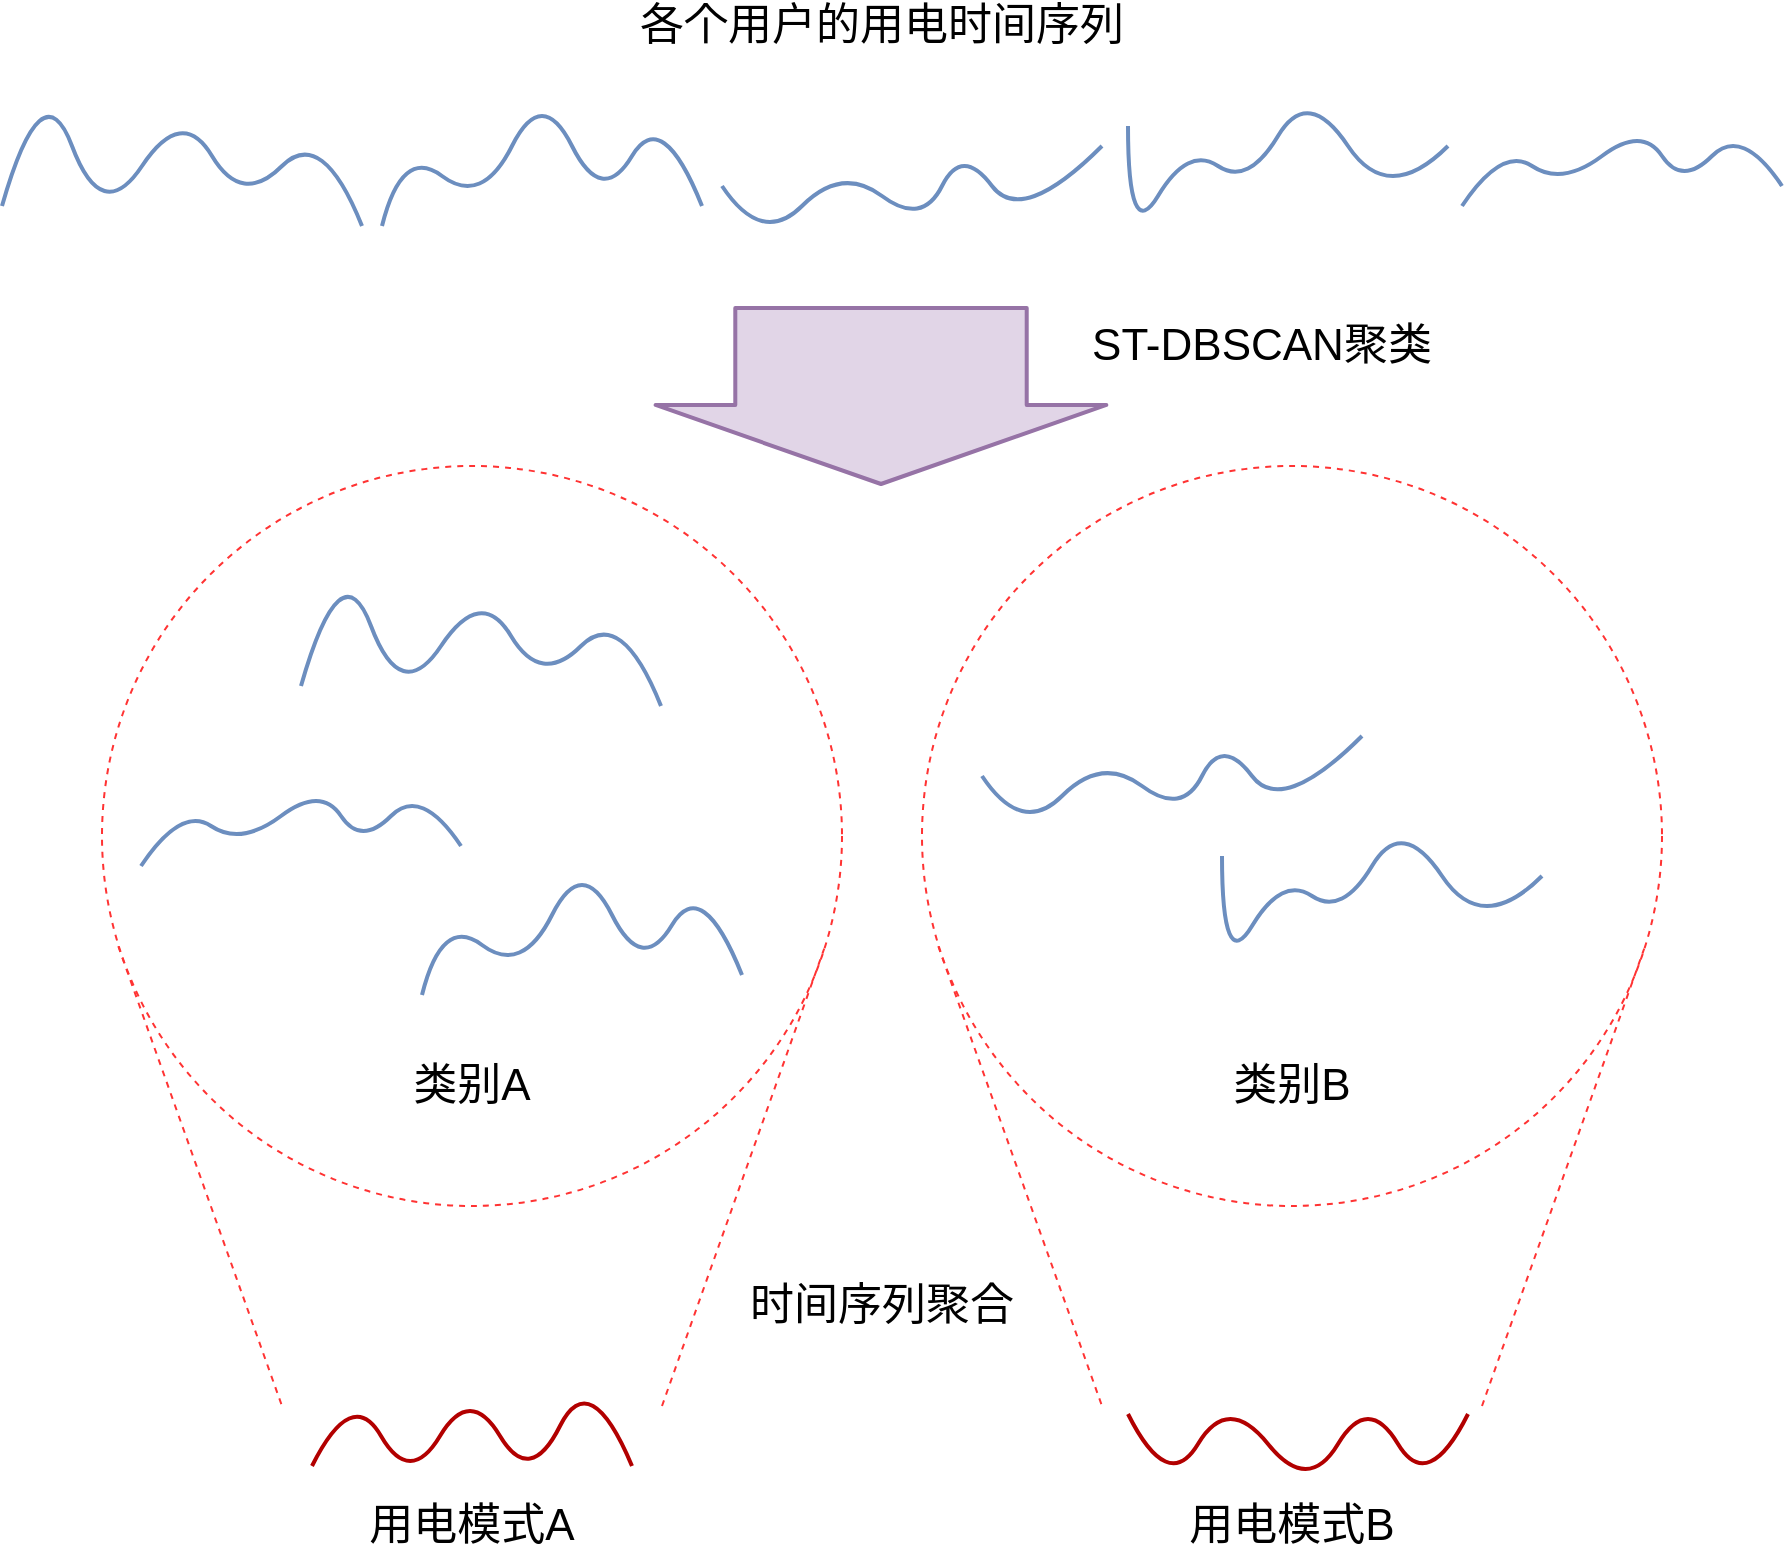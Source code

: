 <mxfile version="10.6.7" type="github"><diagram id="RT5ugjAqn2EyWrm5UVOi" name="Page-1"><mxGraphModel dx="1907" dy="754" grid="1" gridSize="10" guides="1" tooltips="1" connect="1" arrows="1" fold="1" page="1" pageScale="1" pageWidth="827" pageHeight="1169" math="0" shadow="0"><root><mxCell id="0"/><mxCell id="1" parent="0"/><mxCell id="xEJMHGdW25I3Jl0o7X0J-19" value="" style="ellipse;whiteSpace=wrap;html=1;aspect=fixed;dashed=1;fillColor=none;strokeColor=#FF3333;" vertex="1" parent="1"><mxGeometry x="310" y="320" width="370" height="370" as="geometry"/></mxCell><mxCell id="xEJMHGdW25I3Jl0o7X0J-1" value="" style="curved=1;endArrow=none;html=1;endFill=0;fillColor=#dae8fc;strokeColor=#6c8ebf;strokeWidth=2;" edge="1" parent="1"><mxGeometry width="50" height="50" relative="1" as="geometry"><mxPoint x="-150" y="190" as="sourcePoint"/><mxPoint x="30" y="200" as="targetPoint"/><Array as="points"><mxPoint x="-130" y="120"/><mxPoint x="-100" y="200"/><mxPoint x="-60" y="140"/><mxPoint x="-30" y="190"/><mxPoint x="10" y="150"/></Array></mxGeometry></mxCell><mxCell id="xEJMHGdW25I3Jl0o7X0J-2" value="" style="curved=1;endArrow=none;html=1;endFill=0;fillColor=#dae8fc;strokeColor=#6c8ebf;strokeWidth=2;" edge="1" parent="1"><mxGeometry width="50" height="50" relative="1" as="geometry"><mxPoint x="580" y="190" as="sourcePoint"/><mxPoint x="740" y="180" as="targetPoint"/><Array as="points"><mxPoint x="600" y="160"/><mxPoint x="630" y="180"/><mxPoint x="670" y="150"/><mxPoint x="690" y="180"/><mxPoint x="720" y="150"/></Array></mxGeometry></mxCell><mxCell id="xEJMHGdW25I3Jl0o7X0J-3" value="" style="curved=1;endArrow=none;html=1;endFill=0;fillColor=#dae8fc;strokeColor=#6c8ebf;strokeWidth=2;" edge="1" parent="1"><mxGeometry width="50" height="50" relative="1" as="geometry"><mxPoint x="40" y="200" as="sourcePoint"/><mxPoint x="200" y="190" as="targetPoint"/><Array as="points"><mxPoint x="50" y="160"/><mxPoint x="90" y="190"/><mxPoint x="120" y="130"/><mxPoint x="150" y="190"/><mxPoint x="180" y="140"/></Array></mxGeometry></mxCell><mxCell id="xEJMHGdW25I3Jl0o7X0J-4" value="" style="curved=1;endArrow=none;html=1;endFill=0;fillColor=#dae8fc;strokeColor=#6c8ebf;strokeWidth=2;" edge="1" parent="1"><mxGeometry width="50" height="50" relative="1" as="geometry"><mxPoint x="210" y="180" as="sourcePoint"/><mxPoint x="400" y="160" as="targetPoint"/><Array as="points"><mxPoint x="230" y="210"/><mxPoint x="270" y="170"/><mxPoint x="310" y="200"/><mxPoint x="330" y="160"/><mxPoint x="360" y="200"/></Array></mxGeometry></mxCell><mxCell id="xEJMHGdW25I3Jl0o7X0J-6" value="" style="curved=1;endArrow=none;html=1;endFill=0;fillColor=#dae8fc;strokeColor=#6c8ebf;strokeWidth=2;" edge="1" parent="1"><mxGeometry width="50" height="50" relative="1" as="geometry"><mxPoint x="413" y="150" as="sourcePoint"/><mxPoint x="573" y="160" as="targetPoint"/><Array as="points"><mxPoint x="413" y="210"/><mxPoint x="443" y="160"/><mxPoint x="473" y="180"/><mxPoint x="503" y="130"/><mxPoint x="543" y="190"/></Array></mxGeometry></mxCell><mxCell id="xEJMHGdW25I3Jl0o7X0J-7" value="" style="shape=flexArrow;endArrow=classic;html=1;strokeWidth=2;fillColor=#e1d5e7;strokeColor=#9673a6;endWidth=77.647;endSize=12.506;width=144.706;" edge="1" parent="1"><mxGeometry width="50" height="50" relative="1" as="geometry"><mxPoint x="289.5" y="240" as="sourcePoint"/><mxPoint x="289.5" y="330" as="targetPoint"/></mxGeometry></mxCell><mxCell id="xEJMHGdW25I3Jl0o7X0J-9" value="" style="ellipse;whiteSpace=wrap;html=1;aspect=fixed;dashed=1;fillColor=none;strokeColor=#FF3333;" vertex="1" parent="1"><mxGeometry x="-100" y="320" width="370" height="370" as="geometry"/></mxCell><mxCell id="xEJMHGdW25I3Jl0o7X0J-10" value="" style="curved=1;endArrow=none;html=1;endFill=0;fillColor=#dae8fc;strokeColor=#6c8ebf;strokeWidth=2;" edge="1" parent="1"><mxGeometry width="50" height="50" relative="1" as="geometry"><mxPoint x="-0.5" y="430" as="sourcePoint"/><mxPoint x="179.5" y="440" as="targetPoint"/><Array as="points"><mxPoint x="19.5" y="360"/><mxPoint x="49.5" y="440"/><mxPoint x="89.5" y="380"/><mxPoint x="119.5" y="430"/><mxPoint x="159.5" y="390"/></Array></mxGeometry></mxCell><mxCell id="xEJMHGdW25I3Jl0o7X0J-11" value="" style="curved=1;endArrow=none;html=1;endFill=0;fillColor=#dae8fc;strokeColor=#6c8ebf;strokeWidth=2;" edge="1" parent="1"><mxGeometry width="50" height="50" relative="1" as="geometry"><mxPoint x="-80.5" y="520" as="sourcePoint"/><mxPoint x="79.5" y="510" as="targetPoint"/><Array as="points"><mxPoint x="-60.5" y="490"/><mxPoint x="-30.5" y="510"/><mxPoint x="9.5" y="480"/><mxPoint x="29.5" y="510"/><mxPoint x="59.5" y="480"/></Array></mxGeometry></mxCell><mxCell id="xEJMHGdW25I3Jl0o7X0J-12" value="" style="curved=1;endArrow=none;html=1;endFill=0;fillColor=#dae8fc;strokeColor=#6c8ebf;strokeWidth=2;" edge="1" parent="1"><mxGeometry width="50" height="50" relative="1" as="geometry"><mxPoint x="60" y="584.5" as="sourcePoint"/><mxPoint x="220.0" y="574.5" as="targetPoint"/><Array as="points"><mxPoint x="70" y="544.5"/><mxPoint x="110" y="574.5"/><mxPoint x="140" y="514.5"/><mxPoint x="170" y="574.5"/><mxPoint x="200" y="524.5"/></Array></mxGeometry></mxCell><mxCell id="xEJMHGdW25I3Jl0o7X0J-14" value="" style="curved=1;endArrow=none;html=1;endFill=0;fillColor=#dae8fc;strokeColor=#6c8ebf;strokeWidth=2;" edge="1" parent="1"><mxGeometry width="50" height="50" relative="1" as="geometry"><mxPoint x="340" y="475" as="sourcePoint"/><mxPoint x="530" y="455" as="targetPoint"/><Array as="points"><mxPoint x="360" y="505"/><mxPoint x="400" y="465"/><mxPoint x="440" y="495"/><mxPoint x="460" y="455"/><mxPoint x="490" y="495"/></Array></mxGeometry></mxCell><mxCell id="xEJMHGdW25I3Jl0o7X0J-15" value="" style="curved=1;endArrow=none;html=1;endFill=0;fillColor=#dae8fc;strokeColor=#6c8ebf;strokeWidth=2;" edge="1" parent="1"><mxGeometry width="50" height="50" relative="1" as="geometry"><mxPoint x="460" y="515" as="sourcePoint"/><mxPoint x="620" y="525" as="targetPoint"/><Array as="points"><mxPoint x="460" y="575"/><mxPoint x="490" y="525"/><mxPoint x="520" y="545"/><mxPoint x="550" y="495"/><mxPoint x="590" y="555"/></Array></mxGeometry></mxCell><mxCell id="xEJMHGdW25I3Jl0o7X0J-16" value="" style="curved=1;endArrow=none;html=1;endFill=0;fillColor=#e51400;strokeColor=#B20000;strokeWidth=2;" edge="1" parent="1"><mxGeometry width="50" height="50" relative="1" as="geometry"><mxPoint x="5" y="820" as="sourcePoint"/><mxPoint x="165" y="820" as="targetPoint"/><Array as="points"><mxPoint x="25" y="780"/><mxPoint x="54" y="830"/><mxPoint x="84" y="780"/><mxPoint x="114" y="830"/><mxPoint x="144" y="770"/></Array></mxGeometry></mxCell><mxCell id="xEJMHGdW25I3Jl0o7X0J-17" value="" style="endArrow=none;dashed=1;html=1;strokeWidth=1;exitX=0.022;exitY=0.649;exitDx=0;exitDy=0;exitPerimeter=0;strokeColor=#FF3333;" edge="1" parent="1" source="xEJMHGdW25I3Jl0o7X0J-9"><mxGeometry width="50" height="50" relative="1" as="geometry"><mxPoint x="-100" y="900" as="sourcePoint"/><mxPoint x="-10" y="790" as="targetPoint"/></mxGeometry></mxCell><mxCell id="xEJMHGdW25I3Jl0o7X0J-18" value="" style="endArrow=none;dashed=1;html=1;strokeWidth=1;entryX=0.976;entryY=0.652;entryDx=0;entryDy=0;entryPerimeter=0;fillColor=#e51400;strokeColor=#FF3333;" edge="1" parent="1" target="xEJMHGdW25I3Jl0o7X0J-9"><mxGeometry width="50" height="50" relative="1" as="geometry"><mxPoint x="180" y="790" as="sourcePoint"/><mxPoint x="-50" y="850" as="targetPoint"/></mxGeometry></mxCell><mxCell id="xEJMHGdW25I3Jl0o7X0J-20" value="" style="endArrow=none;dashed=1;html=1;strokeWidth=1;exitX=0.022;exitY=0.649;exitDx=0;exitDy=0;exitPerimeter=0;strokeColor=#FF3333;" edge="1" parent="1" source="xEJMHGdW25I3Jl0o7X0J-19"><mxGeometry width="50" height="50" relative="1" as="geometry"><mxPoint x="310" y="900" as="sourcePoint"/><mxPoint x="400" y="790.0" as="targetPoint"/></mxGeometry></mxCell><mxCell id="xEJMHGdW25I3Jl0o7X0J-21" value="" style="endArrow=none;dashed=1;html=1;strokeWidth=1;entryX=0.976;entryY=0.652;entryDx=0;entryDy=0;entryPerimeter=0;fillColor=#e51400;strokeColor=#FF3333;" edge="1" parent="1" target="xEJMHGdW25I3Jl0o7X0J-19"><mxGeometry width="50" height="50" relative="1" as="geometry"><mxPoint x="590" y="790.0" as="sourcePoint"/><mxPoint x="360" y="850" as="targetPoint"/></mxGeometry></mxCell><mxCell id="xEJMHGdW25I3Jl0o7X0J-22" value="" style="curved=1;endArrow=none;html=1;endFill=0;fillColor=#e51400;strokeColor=#B20000;strokeWidth=2;" edge="1" parent="1"><mxGeometry width="50" height="50" relative="1" as="geometry"><mxPoint x="413" y="794" as="sourcePoint"/><mxPoint x="583" y="794" as="targetPoint"/><Array as="points"><mxPoint x="433" y="834"/><mxPoint x="463" y="784"/><mxPoint x="503" y="834"/><mxPoint x="533" y="784"/><mxPoint x="563" y="834"/></Array></mxGeometry></mxCell><mxCell id="xEJMHGdW25I3Jl0o7X0J-23" value="各个用户的用电时间序列" style="text;html=1;strokeColor=none;fillColor=none;align=center;verticalAlign=middle;whiteSpace=wrap;rounded=0;dashed=1;fontSize=22;" vertex="1" parent="1"><mxGeometry x="120" y="90" width="340" height="20" as="geometry"/></mxCell><mxCell id="xEJMHGdW25I3Jl0o7X0J-24" value="ST-DBSCAN聚类" style="text;html=1;strokeColor=none;fillColor=none;align=center;verticalAlign=middle;whiteSpace=wrap;rounded=0;dashed=1;fontSize=22;" vertex="1" parent="1"><mxGeometry x="310" y="250" width="340" height="20" as="geometry"/></mxCell><mxCell id="xEJMHGdW25I3Jl0o7X0J-25" value="类别A" style="text;html=1;strokeColor=none;fillColor=none;align=center;verticalAlign=middle;whiteSpace=wrap;rounded=0;dashed=1;fontSize=22;" vertex="1" parent="1"><mxGeometry x="15" y="620" width="140" height="20" as="geometry"/></mxCell><mxCell id="xEJMHGdW25I3Jl0o7X0J-26" value="类别B" style="text;html=1;strokeColor=none;fillColor=none;align=center;verticalAlign=middle;whiteSpace=wrap;rounded=0;dashed=1;fontSize=22;" vertex="1" parent="1"><mxGeometry x="425" y="620" width="140" height="20" as="geometry"/></mxCell><mxCell id="xEJMHGdW25I3Jl0o7X0J-27" value="时间序列聚合" style="text;html=1;strokeColor=none;fillColor=none;align=center;verticalAlign=middle;whiteSpace=wrap;rounded=0;dashed=1;fontSize=22;" vertex="1" parent="1"><mxGeometry x="220" y="730" width="140" height="20" as="geometry"/></mxCell><mxCell id="xEJMHGdW25I3Jl0o7X0J-28" value="用电模式A" style="text;html=1;strokeColor=none;fillColor=none;align=center;verticalAlign=middle;whiteSpace=wrap;rounded=0;dashed=1;fontSize=22;" vertex="1" parent="1"><mxGeometry x="15" y="840" width="140" height="20" as="geometry"/></mxCell><mxCell id="xEJMHGdW25I3Jl0o7X0J-29" value="用电模式B" style="text;html=1;strokeColor=none;fillColor=none;align=center;verticalAlign=middle;whiteSpace=wrap;rounded=0;dashed=1;fontSize=22;" vertex="1" parent="1"><mxGeometry x="425" y="840" width="140" height="20" as="geometry"/></mxCell></root></mxGraphModel></diagram></mxfile>